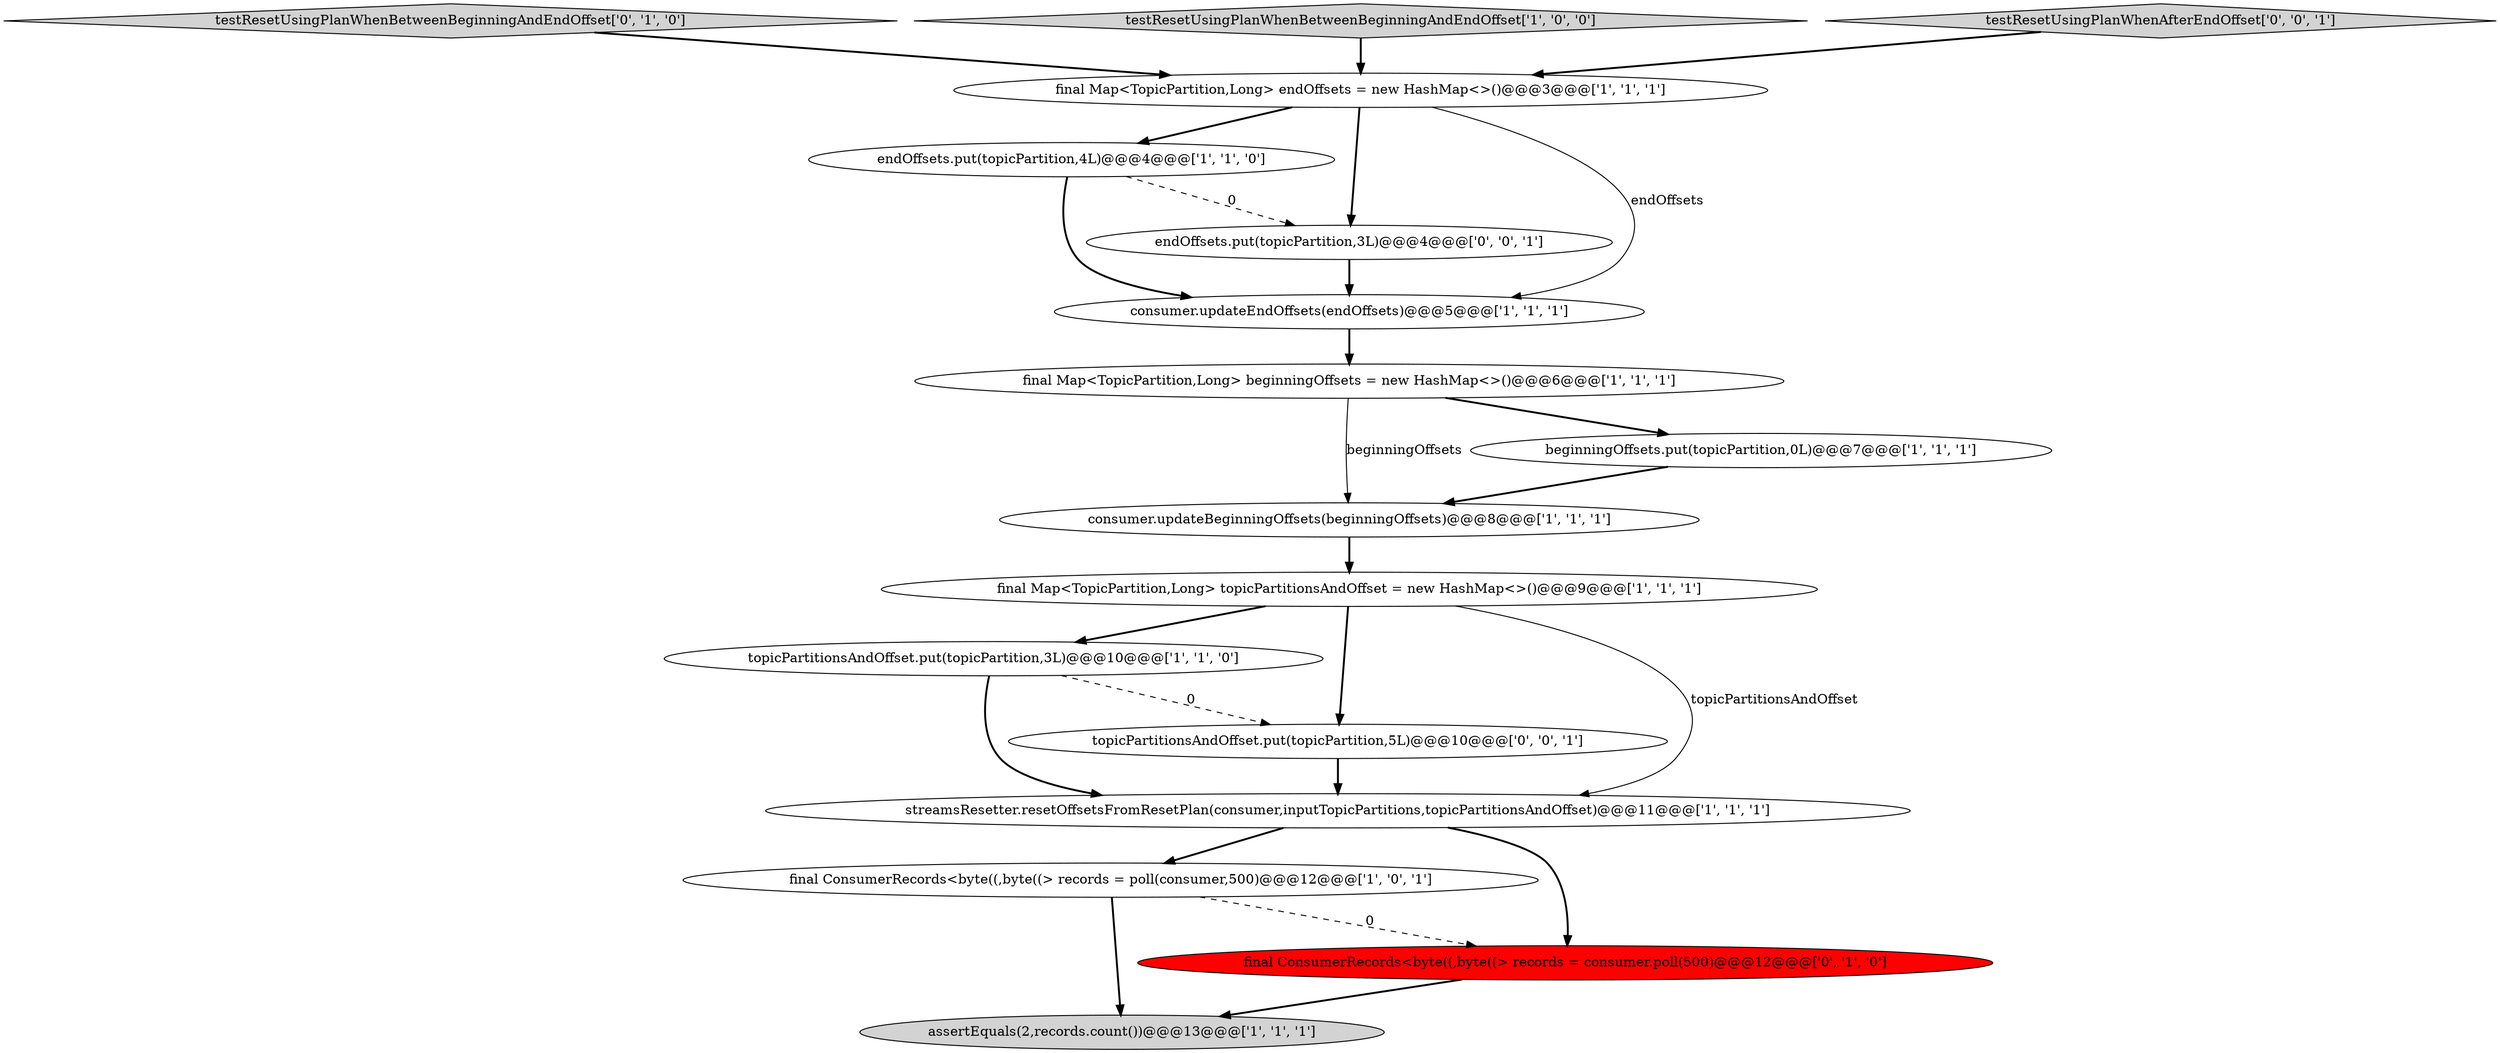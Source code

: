 digraph {
0 [style = filled, label = "consumer.updateBeginningOffsets(beginningOffsets)@@@8@@@['1', '1', '1']", fillcolor = white, shape = ellipse image = "AAA0AAABBB1BBB"];
1 [style = filled, label = "topicPartitionsAndOffset.put(topicPartition,3L)@@@10@@@['1', '1', '0']", fillcolor = white, shape = ellipse image = "AAA0AAABBB1BBB"];
3 [style = filled, label = "endOffsets.put(topicPartition,4L)@@@4@@@['1', '1', '0']", fillcolor = white, shape = ellipse image = "AAA0AAABBB1BBB"];
8 [style = filled, label = "final Map<TopicPartition,Long> beginningOffsets = new HashMap<>()@@@6@@@['1', '1', '1']", fillcolor = white, shape = ellipse image = "AAA0AAABBB1BBB"];
13 [style = filled, label = "testResetUsingPlanWhenBetweenBeginningAndEndOffset['0', '1', '0']", fillcolor = lightgray, shape = diamond image = "AAA0AAABBB2BBB"];
9 [style = filled, label = "final ConsumerRecords<byte((,byte((> records = poll(consumer,500)@@@12@@@['1', '0', '1']", fillcolor = white, shape = ellipse image = "AAA0AAABBB1BBB"];
16 [style = filled, label = "topicPartitionsAndOffset.put(topicPartition,5L)@@@10@@@['0', '0', '1']", fillcolor = white, shape = ellipse image = "AAA0AAABBB3BBB"];
4 [style = filled, label = "testResetUsingPlanWhenBetweenBeginningAndEndOffset['1', '0', '0']", fillcolor = lightgray, shape = diamond image = "AAA0AAABBB1BBB"];
7 [style = filled, label = "final Map<TopicPartition,Long> topicPartitionsAndOffset = new HashMap<>()@@@9@@@['1', '1', '1']", fillcolor = white, shape = ellipse image = "AAA0AAABBB1BBB"];
14 [style = filled, label = "endOffsets.put(topicPartition,3L)@@@4@@@['0', '0', '1']", fillcolor = white, shape = ellipse image = "AAA0AAABBB3BBB"];
2 [style = filled, label = "streamsResetter.resetOffsetsFromResetPlan(consumer,inputTopicPartitions,topicPartitionsAndOffset)@@@11@@@['1', '1', '1']", fillcolor = white, shape = ellipse image = "AAA0AAABBB1BBB"];
12 [style = filled, label = "final ConsumerRecords<byte((,byte((> records = consumer.poll(500)@@@12@@@['0', '1', '0']", fillcolor = red, shape = ellipse image = "AAA1AAABBB2BBB"];
15 [style = filled, label = "testResetUsingPlanWhenAfterEndOffset['0', '0', '1']", fillcolor = lightgray, shape = diamond image = "AAA0AAABBB3BBB"];
5 [style = filled, label = "consumer.updateEndOffsets(endOffsets)@@@5@@@['1', '1', '1']", fillcolor = white, shape = ellipse image = "AAA0AAABBB1BBB"];
10 [style = filled, label = "assertEquals(2,records.count())@@@13@@@['1', '1', '1']", fillcolor = lightgray, shape = ellipse image = "AAA0AAABBB1BBB"];
11 [style = filled, label = "final Map<TopicPartition,Long> endOffsets = new HashMap<>()@@@3@@@['1', '1', '1']", fillcolor = white, shape = ellipse image = "AAA0AAABBB1BBB"];
6 [style = filled, label = "beginningOffsets.put(topicPartition,0L)@@@7@@@['1', '1', '1']", fillcolor = white, shape = ellipse image = "AAA0AAABBB1BBB"];
5->8 [style = bold, label=""];
7->1 [style = bold, label=""];
8->0 [style = solid, label="beginningOffsets"];
11->14 [style = bold, label=""];
8->6 [style = bold, label=""];
6->0 [style = bold, label=""];
2->9 [style = bold, label=""];
9->10 [style = bold, label=""];
16->2 [style = bold, label=""];
13->11 [style = bold, label=""];
11->5 [style = solid, label="endOffsets"];
2->12 [style = bold, label=""];
0->7 [style = bold, label=""];
3->5 [style = bold, label=""];
12->10 [style = bold, label=""];
15->11 [style = bold, label=""];
11->3 [style = bold, label=""];
1->16 [style = dashed, label="0"];
7->16 [style = bold, label=""];
1->2 [style = bold, label=""];
7->2 [style = solid, label="topicPartitionsAndOffset"];
9->12 [style = dashed, label="0"];
3->14 [style = dashed, label="0"];
4->11 [style = bold, label=""];
14->5 [style = bold, label=""];
}
